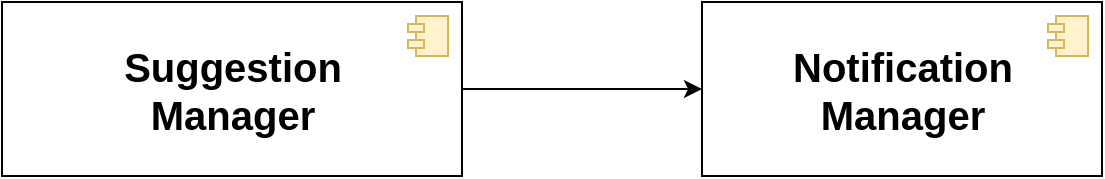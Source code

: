 <mxfile version="20.7.4" type="device"><diagram id="WDkam7UQzMazbu9BOgS6" name="Page-1"><mxGraphModel dx="876" dy="1995" grid="1" gridSize="10" guides="1" tooltips="1" connect="1" arrows="1" fold="1" page="1" pageScale="1" pageWidth="850" pageHeight="1100" math="0" shadow="0"><root><mxCell id="0"/><mxCell id="1" parent="0"/><mxCell id="23" value="&lt;b style=&quot;font-size: 20px&quot;&gt;Notification&lt;br&gt;Manager&lt;br&gt;&lt;/b&gt;" style="html=1;dropTarget=0;fontSize=20;sketch=0;" parent="1" vertex="1"><mxGeometry x="440" y="507" width="200" height="87" as="geometry"/></mxCell><mxCell id="24" value="" style="shape=module;jettyWidth=8;jettyHeight=4;fontSize=20;fillColor=#fff2cc;strokeColor=#d6b656;" parent="23" vertex="1"><mxGeometry x="1" width="20" height="20" relative="1" as="geometry"><mxPoint x="-27" y="7" as="offset"/></mxGeometry></mxCell><mxCell id="27" value="&lt;b&gt;Suggestion&lt;br&gt;Manager&lt;br&gt;&lt;/b&gt;" style="html=1;dropTarget=0;fontSize=20;sketch=0;" parent="1" vertex="1"><mxGeometry x="90" y="507" width="230" height="87" as="geometry"/></mxCell><mxCell id="28" value="" style="shape=module;jettyWidth=8;jettyHeight=4;fontSize=20;fillColor=#fff2cc;strokeColor=#d6b656;" parent="27" vertex="1"><mxGeometry x="1" width="20" height="20" relative="1" as="geometry"><mxPoint x="-27" y="7" as="offset"/></mxGeometry></mxCell><mxCell id="30" value="" style="endArrow=classic;html=1;exitX=1;exitY=0.5;exitDx=0;exitDy=0;entryX=0;entryY=0.5;entryDx=0;entryDy=0;" parent="1" source="27" target="23" edge="1"><mxGeometry width="50" height="50" relative="1" as="geometry"><mxPoint x="170" y="627" as="sourcePoint"/><mxPoint x="420" y="577" as="targetPoint"/></mxGeometry></mxCell></root></mxGraphModel></diagram></mxfile>